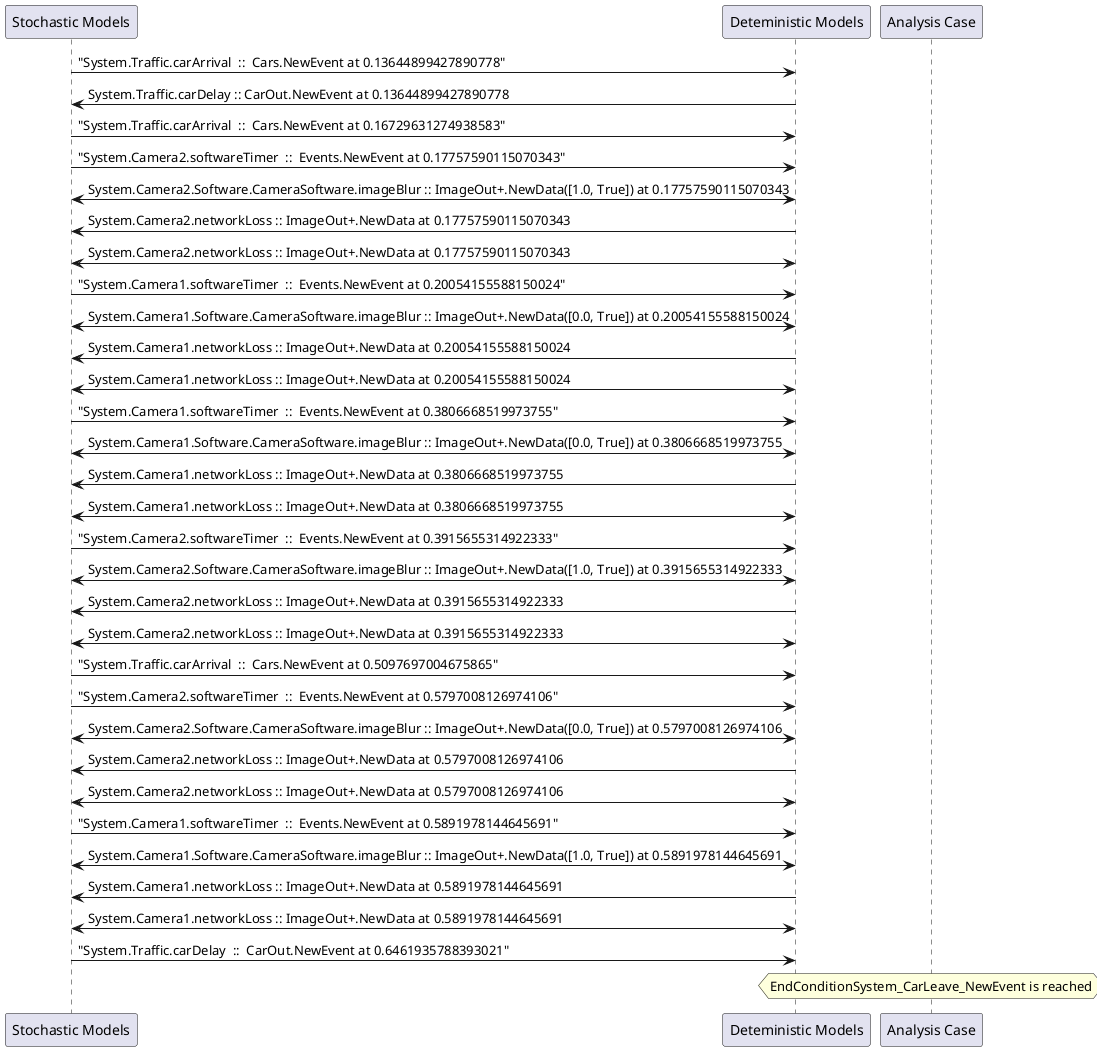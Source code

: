 
	@startuml
	participant "Stochastic Models" as stochmodel
	participant "Deteministic Models" as detmodel
	participant "Analysis Case" as analysis
	{16283_stop} stochmodel -> detmodel : "System.Traffic.carArrival  ::  Cars.NewEvent at 0.13644899427890778"
{16297_start} detmodel -> stochmodel : System.Traffic.carDelay :: CarOut.NewEvent at 0.13644899427890778
{16284_stop} stochmodel -> detmodel : "System.Traffic.carArrival  ::  Cars.NewEvent at 0.16729631274938583"
{16267_stop} stochmodel -> detmodel : "System.Camera2.softwareTimer  ::  Events.NewEvent at 0.17757590115070343"
detmodel <-> stochmodel : System.Camera2.Software.CameraSoftware.imageBlur :: ImageOut+.NewData([1.0, True]) at 0.17757590115070343
detmodel -> stochmodel : System.Camera2.networkLoss :: ImageOut+.NewData at 0.17757590115070343
detmodel <-> stochmodel : System.Camera2.networkLoss :: ImageOut+.NewData at 0.17757590115070343
{16252_stop} stochmodel -> detmodel : "System.Camera1.softwareTimer  ::  Events.NewEvent at 0.20054155588150024"
detmodel <-> stochmodel : System.Camera1.Software.CameraSoftware.imageBlur :: ImageOut+.NewData([0.0, True]) at 0.20054155588150024
detmodel -> stochmodel : System.Camera1.networkLoss :: ImageOut+.NewData at 0.20054155588150024
detmodel <-> stochmodel : System.Camera1.networkLoss :: ImageOut+.NewData at 0.20054155588150024
{16253_stop} stochmodel -> detmodel : "System.Camera1.softwareTimer  ::  Events.NewEvent at 0.3806668519973755"
detmodel <-> stochmodel : System.Camera1.Software.CameraSoftware.imageBlur :: ImageOut+.NewData([0.0, True]) at 0.3806668519973755
detmodel -> stochmodel : System.Camera1.networkLoss :: ImageOut+.NewData at 0.3806668519973755
detmodel <-> stochmodel : System.Camera1.networkLoss :: ImageOut+.NewData at 0.3806668519973755
{16268_stop} stochmodel -> detmodel : "System.Camera2.softwareTimer  ::  Events.NewEvent at 0.3915655314922333"
detmodel <-> stochmodel : System.Camera2.Software.CameraSoftware.imageBlur :: ImageOut+.NewData([1.0, True]) at 0.3915655314922333
detmodel -> stochmodel : System.Camera2.networkLoss :: ImageOut+.NewData at 0.3915655314922333
detmodel <-> stochmodel : System.Camera2.networkLoss :: ImageOut+.NewData at 0.3915655314922333
{16285_stop} stochmodel -> detmodel : "System.Traffic.carArrival  ::  Cars.NewEvent at 0.5097697004675865"
{16269_stop} stochmodel -> detmodel : "System.Camera2.softwareTimer  ::  Events.NewEvent at 0.5797008126974106"
detmodel <-> stochmodel : System.Camera2.Software.CameraSoftware.imageBlur :: ImageOut+.NewData([0.0, True]) at 0.5797008126974106
detmodel -> stochmodel : System.Camera2.networkLoss :: ImageOut+.NewData at 0.5797008126974106
detmodel <-> stochmodel : System.Camera2.networkLoss :: ImageOut+.NewData at 0.5797008126974106
{16254_stop} stochmodel -> detmodel : "System.Camera1.softwareTimer  ::  Events.NewEvent at 0.5891978144645691"
detmodel <-> stochmodel : System.Camera1.Software.CameraSoftware.imageBlur :: ImageOut+.NewData([1.0, True]) at 0.5891978144645691
detmodel -> stochmodel : System.Camera1.networkLoss :: ImageOut+.NewData at 0.5891978144645691
detmodel <-> stochmodel : System.Camera1.networkLoss :: ImageOut+.NewData at 0.5891978144645691
{16297_stop} stochmodel -> detmodel : "System.Traffic.carDelay  ::  CarOut.NewEvent at 0.6461935788393021"
{16297_start} <-> {16297_stop} : delay
hnote over analysis 
EndConditionSystem_CarLeave_NewEvent is reached
endnote
@enduml